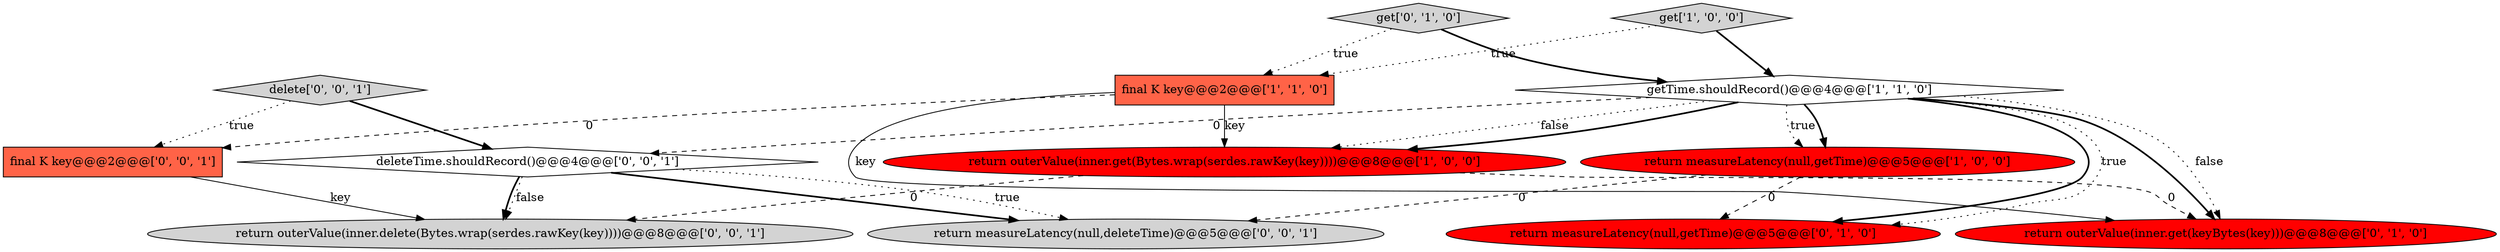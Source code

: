 digraph {
8 [style = filled, label = "delete['0', '0', '1']", fillcolor = lightgray, shape = diamond image = "AAA0AAABBB3BBB"];
1 [style = filled, label = "final K key@@@2@@@['1', '1', '0']", fillcolor = tomato, shape = box image = "AAA0AAABBB1BBB"];
12 [style = filled, label = "return outerValue(inner.delete(Bytes.wrap(serdes.rawKey(key))))@@@8@@@['0', '0', '1']", fillcolor = lightgray, shape = ellipse image = "AAA0AAABBB3BBB"];
3 [style = filled, label = "getTime.shouldRecord()@@@4@@@['1', '1', '0']", fillcolor = white, shape = diamond image = "AAA0AAABBB1BBB"];
7 [style = filled, label = "get['0', '1', '0']", fillcolor = lightgray, shape = diamond image = "AAA0AAABBB2BBB"];
4 [style = filled, label = "return measureLatency(null,getTime)@@@5@@@['1', '0', '0']", fillcolor = red, shape = ellipse image = "AAA1AAABBB1BBB"];
0 [style = filled, label = "return outerValue(inner.get(Bytes.wrap(serdes.rawKey(key))))@@@8@@@['1', '0', '0']", fillcolor = red, shape = ellipse image = "AAA1AAABBB1BBB"];
9 [style = filled, label = "deleteTime.shouldRecord()@@@4@@@['0', '0', '1']", fillcolor = white, shape = diamond image = "AAA0AAABBB3BBB"];
5 [style = filled, label = "return measureLatency(null,getTime)@@@5@@@['0', '1', '0']", fillcolor = red, shape = ellipse image = "AAA1AAABBB2BBB"];
11 [style = filled, label = "return measureLatency(null,deleteTime)@@@5@@@['0', '0', '1']", fillcolor = lightgray, shape = ellipse image = "AAA0AAABBB3BBB"];
6 [style = filled, label = "return outerValue(inner.get(keyBytes(key)))@@@8@@@['0', '1', '0']", fillcolor = red, shape = ellipse image = "AAA1AAABBB2BBB"];
2 [style = filled, label = "get['1', '0', '0']", fillcolor = lightgray, shape = diamond image = "AAA0AAABBB1BBB"];
10 [style = filled, label = "final K key@@@2@@@['0', '0', '1']", fillcolor = tomato, shape = box image = "AAA0AAABBB3BBB"];
1->0 [style = solid, label="key"];
9->11 [style = bold, label=""];
2->3 [style = bold, label=""];
9->11 [style = dotted, label="true"];
0->6 [style = dashed, label="0"];
3->4 [style = dotted, label="true"];
3->6 [style = bold, label=""];
1->10 [style = dashed, label="0"];
0->12 [style = dashed, label="0"];
8->10 [style = dotted, label="true"];
3->4 [style = bold, label=""];
3->0 [style = dotted, label="false"];
7->3 [style = bold, label=""];
3->0 [style = bold, label=""];
9->12 [style = dotted, label="false"];
3->6 [style = dotted, label="false"];
3->5 [style = bold, label=""];
3->5 [style = dotted, label="true"];
3->9 [style = dashed, label="0"];
2->1 [style = dotted, label="true"];
8->9 [style = bold, label=""];
4->5 [style = dashed, label="0"];
9->12 [style = bold, label=""];
4->11 [style = dashed, label="0"];
1->6 [style = solid, label="key"];
7->1 [style = dotted, label="true"];
10->12 [style = solid, label="key"];
}
